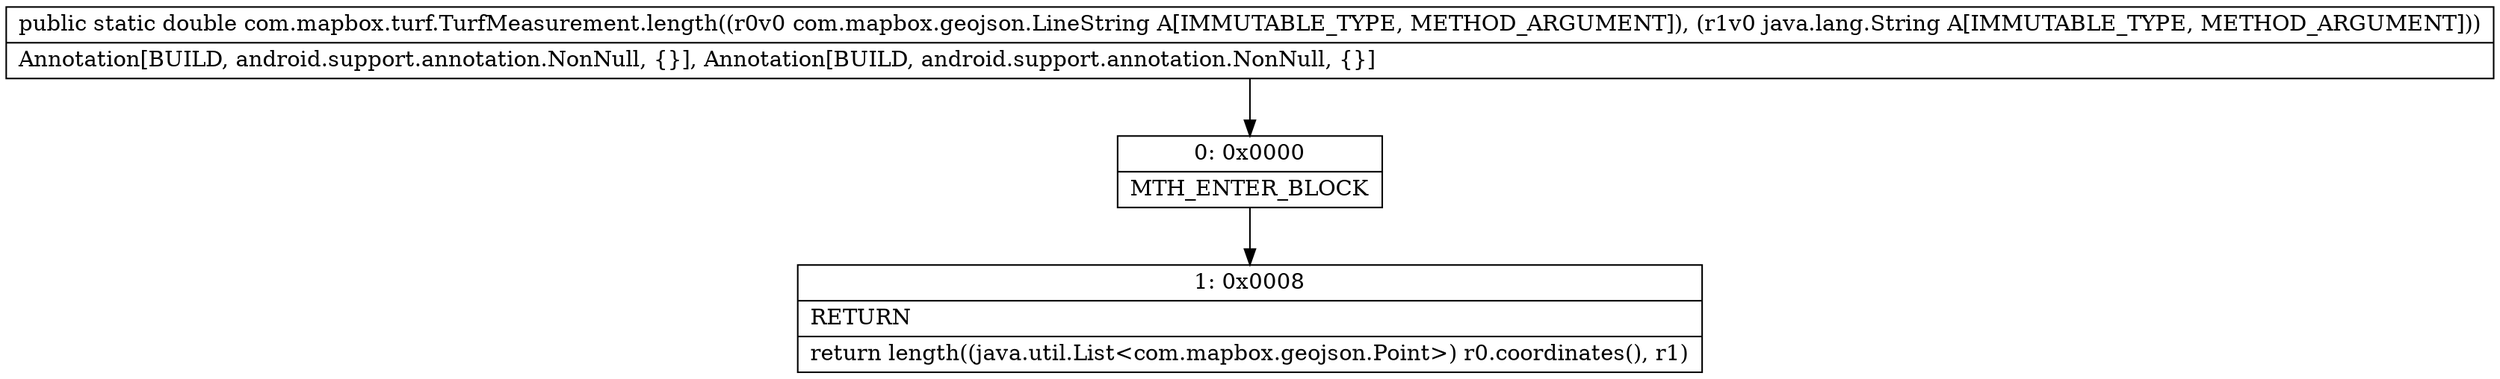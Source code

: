 digraph "CFG forcom.mapbox.turf.TurfMeasurement.length(Lcom\/mapbox\/geojson\/LineString;Ljava\/lang\/String;)D" {
Node_0 [shape=record,label="{0\:\ 0x0000|MTH_ENTER_BLOCK\l}"];
Node_1 [shape=record,label="{1\:\ 0x0008|RETURN\l|return length((java.util.List\<com.mapbox.geojson.Point\>) r0.coordinates(), r1)\l}"];
MethodNode[shape=record,label="{public static double com.mapbox.turf.TurfMeasurement.length((r0v0 com.mapbox.geojson.LineString A[IMMUTABLE_TYPE, METHOD_ARGUMENT]), (r1v0 java.lang.String A[IMMUTABLE_TYPE, METHOD_ARGUMENT]))  | Annotation[BUILD, android.support.annotation.NonNull, \{\}], Annotation[BUILD, android.support.annotation.NonNull, \{\}]\l}"];
MethodNode -> Node_0;
Node_0 -> Node_1;
}

